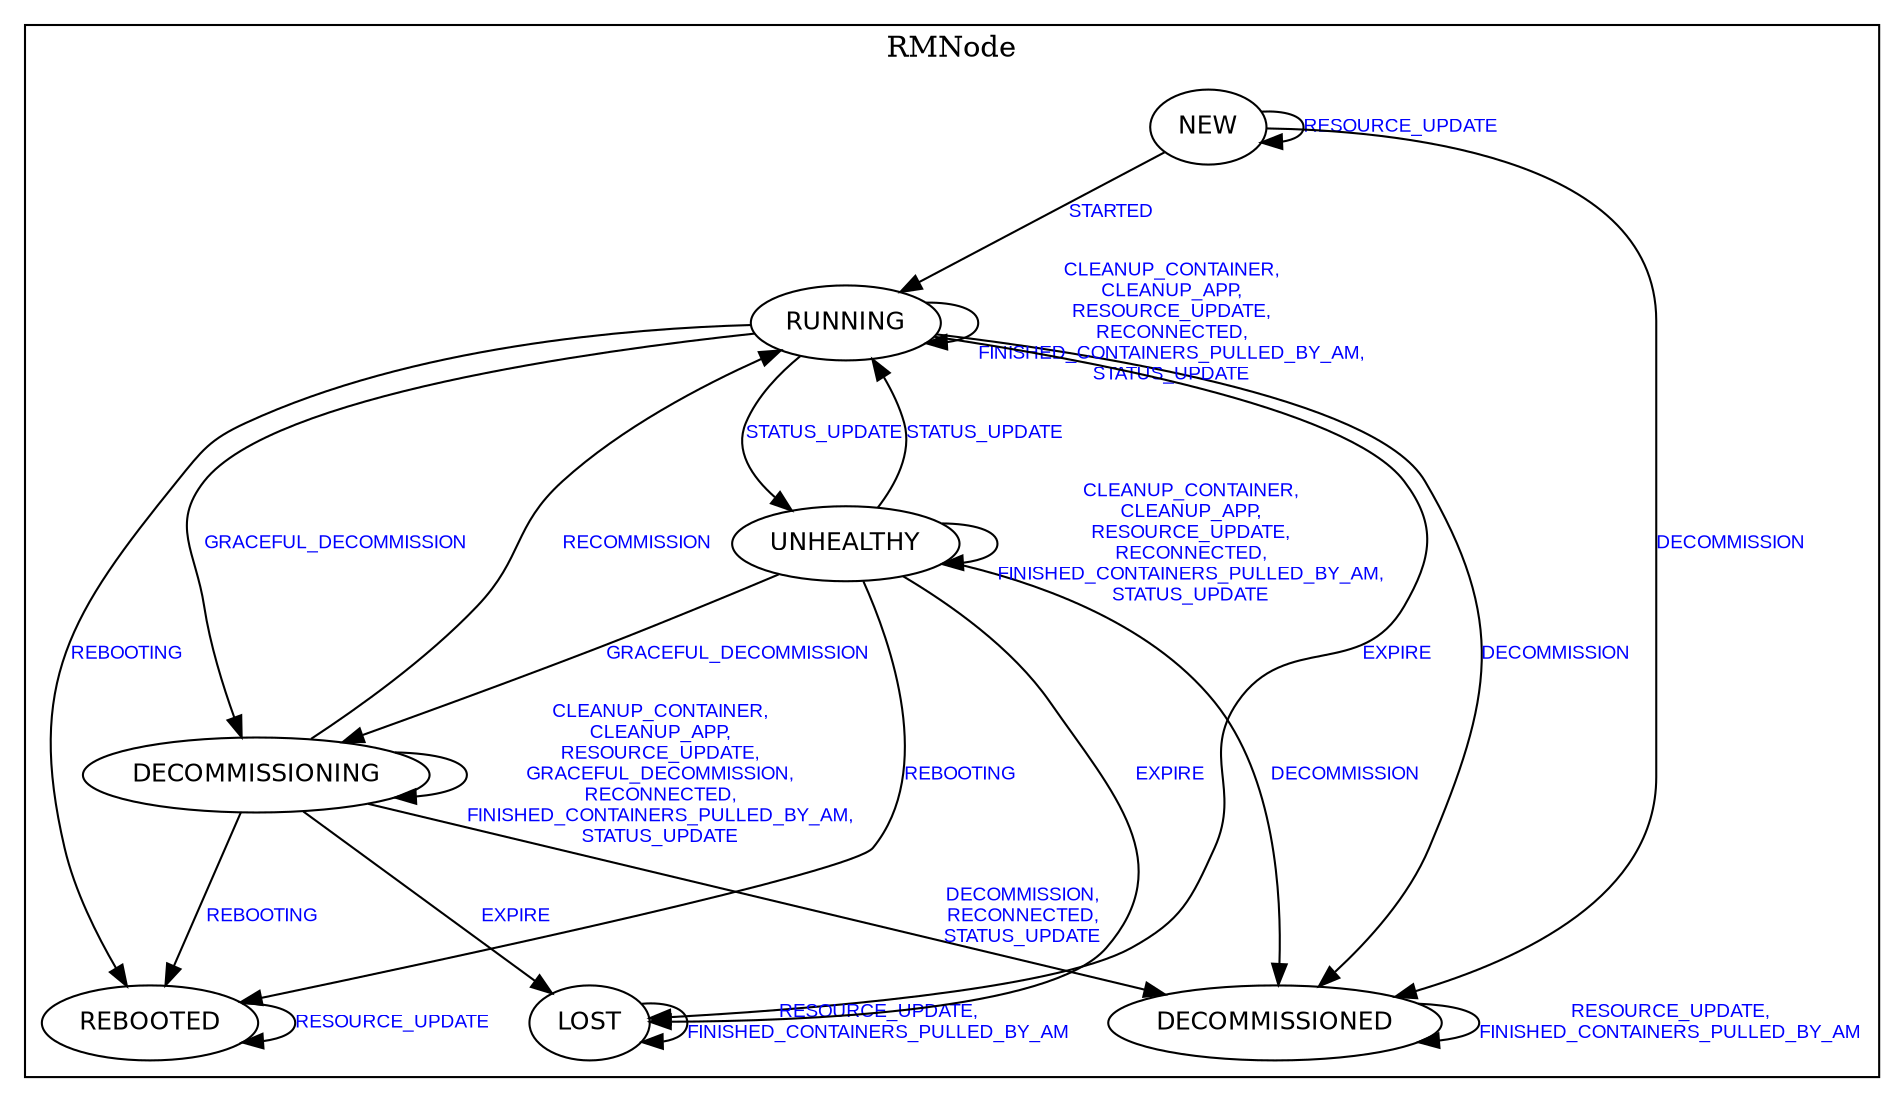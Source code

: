 digraph ResourceManager {
node [fontsize=12, fontname=Helvetica];
edge [fontsize=9, fontcolor=blue, fontname=Arial];

subgraph cluster_RMNode {
label="RMNode"
  "RMNode.NEW" [ label = NEW ];
  "RMNode.NEW" -> "RMNode.NEW" [ label = "RESOURCE_UPDATE" ];
  "RMNode.NEW" -> "RMNode.DECOMMISSIONED" [ label = "DECOMMISSION" ];
  "RMNode.NEW" -> "RMNode.RUNNING" [ label = "STARTED" ];
  "RMNode.LOST" [ label = LOST ];
  "RMNode.LOST" -> "RMNode.LOST" [ label = "RESOURCE_UPDATE,\nFINISHED_CONTAINERS_PULLED_BY_AM" ];
  "RMNode.DECOMMISSIONED" [ label = DECOMMISSIONED ];
  "RMNode.DECOMMISSIONED" -> "RMNode.DECOMMISSIONED" [ label = "RESOURCE_UPDATE,\nFINISHED_CONTAINERS_PULLED_BY_AM" ];
  "RMNode.REBOOTED" [ label = REBOOTED ];
  "RMNode.REBOOTED" -> "RMNode.REBOOTED" [ label = "RESOURCE_UPDATE" ];
  "RMNode.DECOMMISSIONING" [ label = DECOMMISSIONING ];
  "RMNode.DECOMMISSIONING" -> "RMNode.DECOMMISSIONING" [ label = "CLEANUP_CONTAINER,\nCLEANUP_APP,\nRESOURCE_UPDATE,\nGRACEFUL_DECOMMISSION,\nRECONNECTED,\nFINISHED_CONTAINERS_PULLED_BY_AM,\nSTATUS_UPDATE" ];
  "RMNode.DECOMMISSIONING" -> "RMNode.LOST" [ label = "EXPIRE" ];
  "RMNode.DECOMMISSIONING" -> "RMNode.DECOMMISSIONED" [ label = "DECOMMISSION,\nRECONNECTED,\nSTATUS_UPDATE" ];
  "RMNode.DECOMMISSIONING" -> "RMNode.REBOOTED" [ label = "REBOOTING" ];
  "RMNode.DECOMMISSIONING" -> "RMNode.RUNNING" [ label = "RECOMMISSION" ];
  "RMNode.RUNNING" [ label = RUNNING ];
  "RMNode.RUNNING" -> "RMNode.RUNNING" [ label = "CLEANUP_CONTAINER,\nCLEANUP_APP,\nRESOURCE_UPDATE,\nRECONNECTED,\nFINISHED_CONTAINERS_PULLED_BY_AM,\nSTATUS_UPDATE" ];
  "RMNode.RUNNING" -> "RMNode.LOST" [ label = "EXPIRE" ];
  "RMNode.RUNNING" -> "RMNode.DECOMMISSIONING" [ label = "GRACEFUL_DECOMMISSION" ];
  "RMNode.RUNNING" -> "RMNode.DECOMMISSIONED" [ label = "DECOMMISSION" ];
  "RMNode.RUNNING" -> "RMNode.REBOOTED" [ label = "REBOOTING" ];
  "RMNode.RUNNING" -> "RMNode.UNHEALTHY" [ label = "STATUS_UPDATE" ];
  "RMNode.UNHEALTHY" [ label = UNHEALTHY ];
  "RMNode.UNHEALTHY" -> "RMNode.UNHEALTHY" [ label = "CLEANUP_CONTAINER,\nCLEANUP_APP,\nRESOURCE_UPDATE,\nRECONNECTED,\nFINISHED_CONTAINERS_PULLED_BY_AM,\nSTATUS_UPDATE" ];
  "RMNode.UNHEALTHY" -> "RMNode.LOST" [ label = "EXPIRE" ];
  "RMNode.UNHEALTHY" -> "RMNode.DECOMMISSIONING" [ label = "GRACEFUL_DECOMMISSION" ];
  "RMNode.UNHEALTHY" -> "RMNode.DECOMMISSIONED" [ label = "DECOMMISSION" ];
  "RMNode.UNHEALTHY" -> "RMNode.REBOOTED" [ label = "REBOOTING" ];
  "RMNode.UNHEALTHY" -> "RMNode.RUNNING" [ label = "STATUS_UPDATE" ];
}

}
